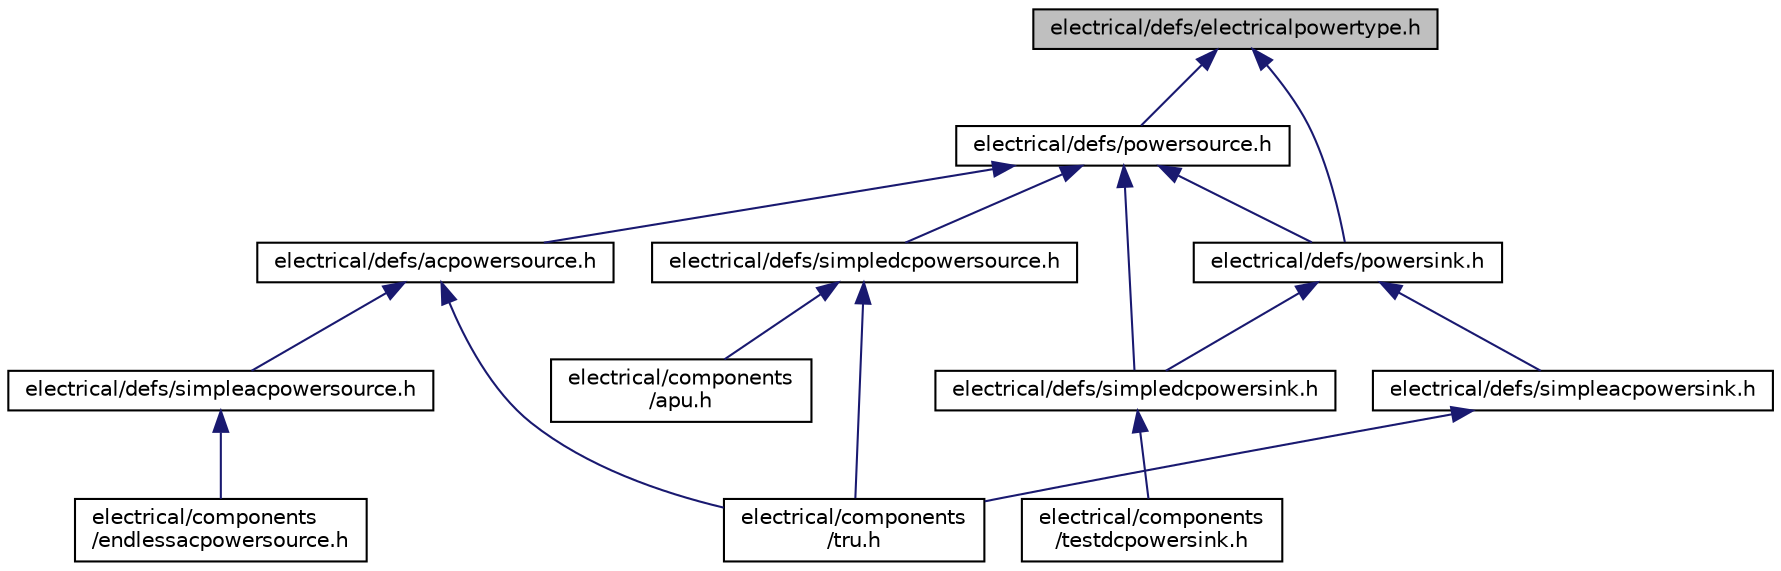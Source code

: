 digraph "electrical/defs/electricalpowertype.h"
{
  edge [fontname="Helvetica",fontsize="10",labelfontname="Helvetica",labelfontsize="10"];
  node [fontname="Helvetica",fontsize="10",shape=record];
  Node1 [label="electrical/defs/electricalpowertype.h",height=0.2,width=0.4,color="black", fillcolor="grey75", style="filled" fontcolor="black"];
  Node1 -> Node2 [dir="back",color="midnightblue",fontsize="10",style="solid",fontname="Helvetica"];
  Node2 [label="electrical/defs/powersource.h",height=0.2,width=0.4,color="black", fillcolor="white", style="filled",URL="$powersource_8h_source.html"];
  Node2 -> Node3 [dir="back",color="midnightblue",fontsize="10",style="solid",fontname="Helvetica"];
  Node3 [label="electrical/defs/simpledcpowersource.h",height=0.2,width=0.4,color="black", fillcolor="white", style="filled",URL="$simpledcpowersource_8h_source.html"];
  Node3 -> Node4 [dir="back",color="midnightblue",fontsize="10",style="solid",fontname="Helvetica"];
  Node4 [label="electrical/components\l/apu.h",height=0.2,width=0.4,color="black", fillcolor="white", style="filled",URL="$apu_8h_source.html"];
  Node3 -> Node5 [dir="back",color="midnightblue",fontsize="10",style="solid",fontname="Helvetica"];
  Node5 [label="electrical/components\l/tru.h",height=0.2,width=0.4,color="black", fillcolor="white", style="filled",URL="$tru_8h_source.html"];
  Node2 -> Node6 [dir="back",color="midnightblue",fontsize="10",style="solid",fontname="Helvetica"];
  Node6 [label="electrical/defs/acpowersource.h",height=0.2,width=0.4,color="black", fillcolor="white", style="filled",URL="$acpowersource_8h_source.html"];
  Node6 -> Node7 [dir="back",color="midnightblue",fontsize="10",style="solid",fontname="Helvetica"];
  Node7 [label="electrical/defs/simpleacpowersource.h",height=0.2,width=0.4,color="black", fillcolor="white", style="filled",URL="$simpleacpowersource_8h_source.html"];
  Node7 -> Node8 [dir="back",color="midnightblue",fontsize="10",style="solid",fontname="Helvetica"];
  Node8 [label="electrical/components\l/endlessacpowersource.h",height=0.2,width=0.4,color="black", fillcolor="white", style="filled",URL="$endlessacpowersource_8h_source.html"];
  Node6 -> Node5 [dir="back",color="midnightblue",fontsize="10",style="solid",fontname="Helvetica"];
  Node2 -> Node9 [dir="back",color="midnightblue",fontsize="10",style="solid",fontname="Helvetica"];
  Node9 [label="electrical/defs/powersink.h",height=0.2,width=0.4,color="black", fillcolor="white", style="filled",URL="$powersink_8h_source.html"];
  Node9 -> Node10 [dir="back",color="midnightblue",fontsize="10",style="solid",fontname="Helvetica"];
  Node10 [label="electrical/defs/simpledcpowersink.h",height=0.2,width=0.4,color="black", fillcolor="white", style="filled",URL="$simpledcpowersink_8h_source.html"];
  Node10 -> Node11 [dir="back",color="midnightblue",fontsize="10",style="solid",fontname="Helvetica"];
  Node11 [label="electrical/components\l/testdcpowersink.h",height=0.2,width=0.4,color="black", fillcolor="white", style="filled",URL="$testdcpowersink_8h_source.html"];
  Node9 -> Node12 [dir="back",color="midnightblue",fontsize="10",style="solid",fontname="Helvetica"];
  Node12 [label="electrical/defs/simpleacpowersink.h",height=0.2,width=0.4,color="black", fillcolor="white", style="filled",URL="$simpleacpowersink_8h_source.html"];
  Node12 -> Node5 [dir="back",color="midnightblue",fontsize="10",style="solid",fontname="Helvetica"];
  Node2 -> Node10 [dir="back",color="midnightblue",fontsize="10",style="solid",fontname="Helvetica"];
  Node1 -> Node9 [dir="back",color="midnightblue",fontsize="10",style="solid",fontname="Helvetica"];
}
